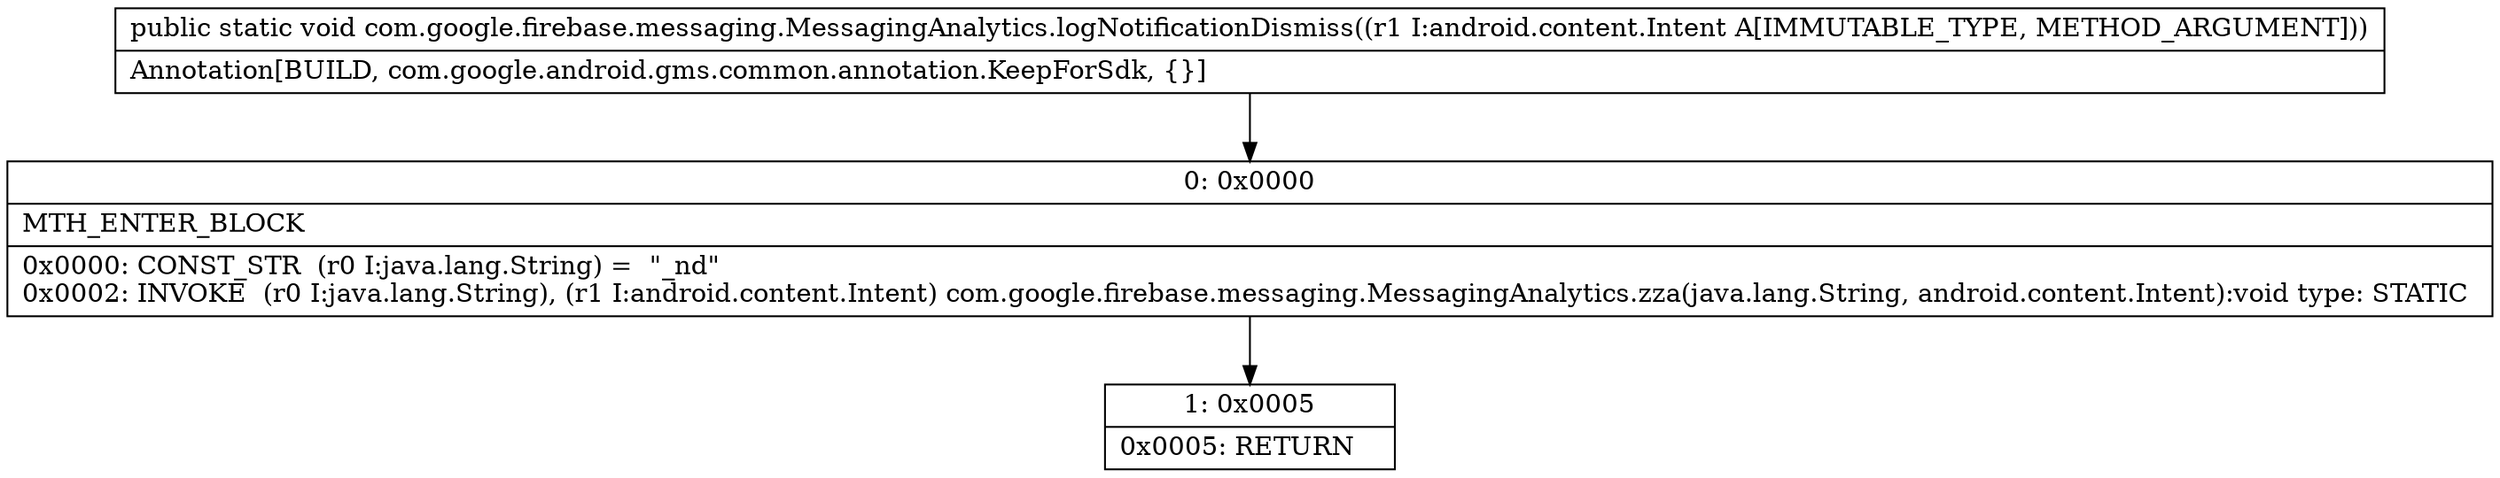 digraph "CFG forcom.google.firebase.messaging.MessagingAnalytics.logNotificationDismiss(Landroid\/content\/Intent;)V" {
Node_0 [shape=record,label="{0\:\ 0x0000|MTH_ENTER_BLOCK\l|0x0000: CONST_STR  (r0 I:java.lang.String) =  \"_nd\" \l0x0002: INVOKE  (r0 I:java.lang.String), (r1 I:android.content.Intent) com.google.firebase.messaging.MessagingAnalytics.zza(java.lang.String, android.content.Intent):void type: STATIC \l}"];
Node_1 [shape=record,label="{1\:\ 0x0005|0x0005: RETURN   \l}"];
MethodNode[shape=record,label="{public static void com.google.firebase.messaging.MessagingAnalytics.logNotificationDismiss((r1 I:android.content.Intent A[IMMUTABLE_TYPE, METHOD_ARGUMENT]))  | Annotation[BUILD, com.google.android.gms.common.annotation.KeepForSdk, \{\}]\l}"];
MethodNode -> Node_0;
Node_0 -> Node_1;
}

